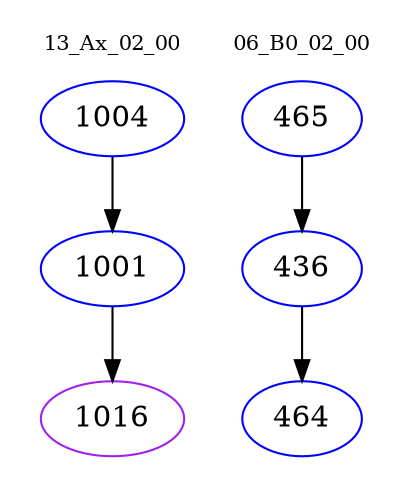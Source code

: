 digraph{
subgraph cluster_0 {
color = white
label = "13_Ax_02_00";
fontsize=10;
T0_1004 [label="1004", color="blue"]
T0_1004 -> T0_1001 [color="black"]
T0_1001 [label="1001", color="blue"]
T0_1001 -> T0_1016 [color="black"]
T0_1016 [label="1016", color="purple"]
}
subgraph cluster_1 {
color = white
label = "06_B0_02_00";
fontsize=10;
T1_465 [label="465", color="blue"]
T1_465 -> T1_436 [color="black"]
T1_436 [label="436", color="blue"]
T1_436 -> T1_464 [color="black"]
T1_464 [label="464", color="blue"]
}
}
